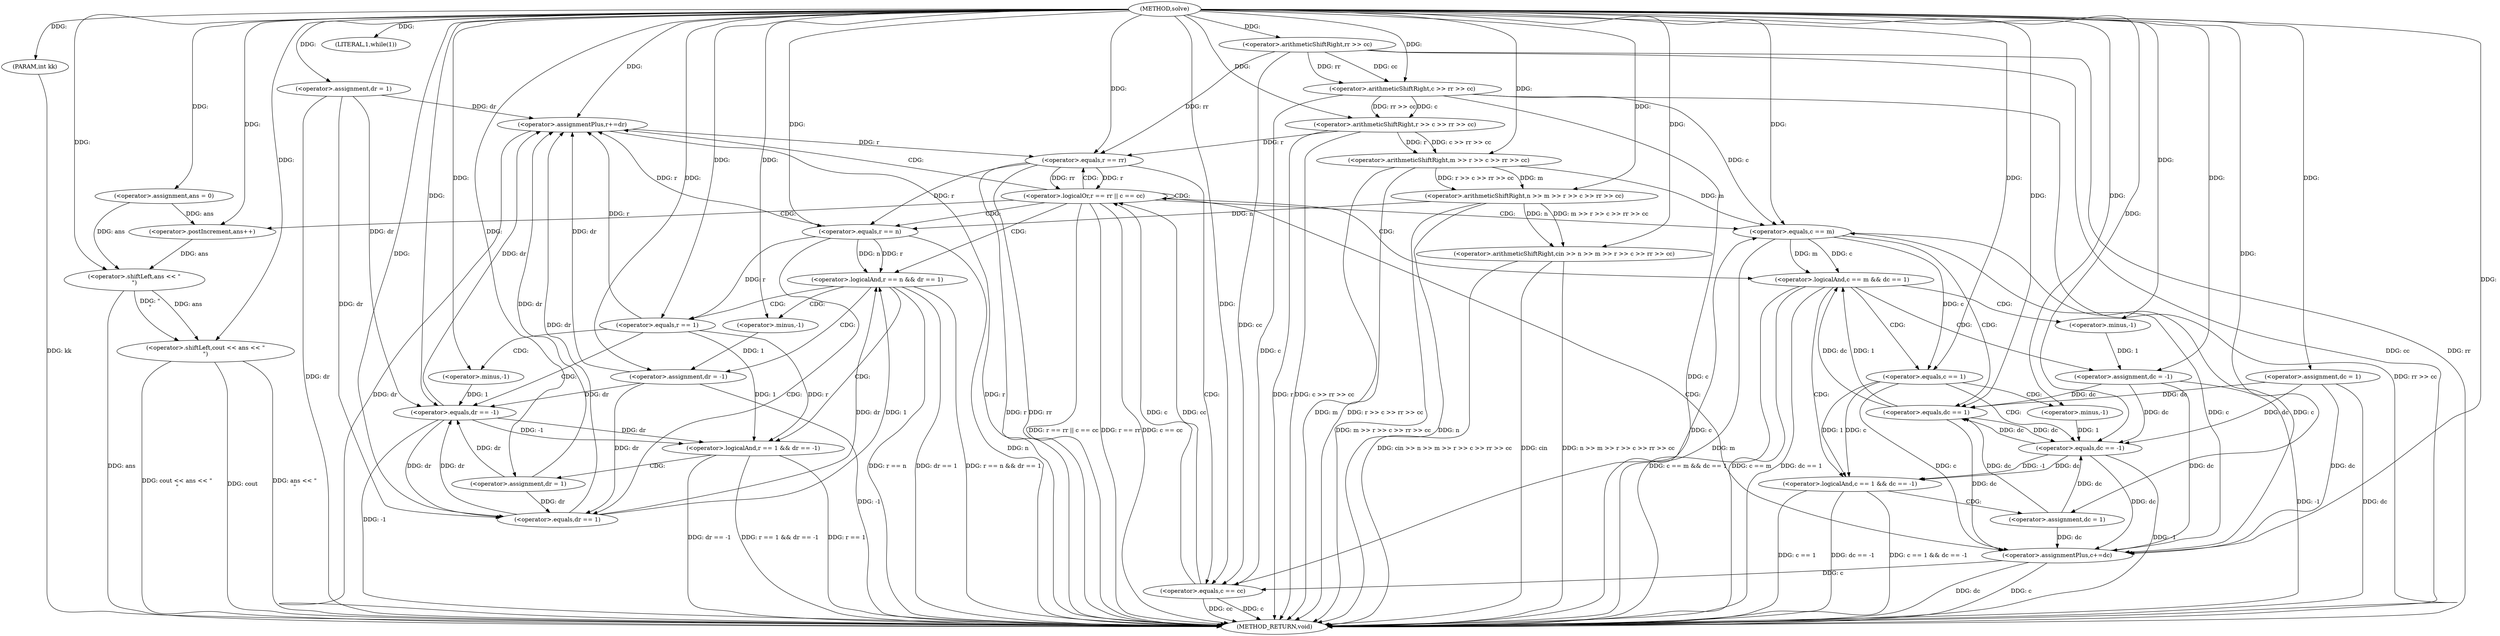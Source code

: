 digraph "solve" {  
"1000102" [label = "(METHOD,solve)" ]
"1000205" [label = "(METHOD_RETURN,void)" ]
"1000103" [label = "(PARAM,int kk)" ]
"1000105" [label = "(<operator>.arithmeticShiftRight,cin >> n >> m >> r >> c >> rr >> cc)" ]
"1000119" [label = "(<operator>.assignment,ans = 0)" ]
"1000123" [label = "(<operator>.assignment,dr = 1)" ]
"1000127" [label = "(<operator>.assignment,dc = 1)" ]
"1000200" [label = "(<operator>.shiftLeft,cout << ans << \"\n\")" ]
"1000131" [label = "(LITERAL,1,while(1))" ]
"1000107" [label = "(<operator>.arithmeticShiftRight,n >> m >> r >> c >> rr >> cc)" ]
"1000192" [label = "(<operator>.assignmentPlus,r+=dr)" ]
"1000195" [label = "(<operator>.assignmentPlus,c+=dc)" ]
"1000198" [label = "(<operator>.postIncrement,ans++)" ]
"1000202" [label = "(<operator>.shiftLeft,ans << \"\n\")" ]
"1000109" [label = "(<operator>.arithmeticShiftRight,m >> r >> c >> rr >> cc)" ]
"1000134" [label = "(<operator>.logicalOr,r == rr || c == cc)" ]
"1000143" [label = "(<operator>.logicalAnd,r == n && dr == 1)" ]
"1000150" [label = "(<operator>.assignment,dr = -1)" ]
"1000168" [label = "(<operator>.logicalAnd,c == m && dc == 1)" ]
"1000175" [label = "(<operator>.assignment,dc = -1)" ]
"1000111" [label = "(<operator>.arithmeticShiftRight,r >> c >> rr >> cc)" ]
"1000113" [label = "(<operator>.arithmeticShiftRight,c >> rr >> cc)" ]
"1000135" [label = "(<operator>.equals,r == rr)" ]
"1000138" [label = "(<operator>.equals,c == cc)" ]
"1000144" [label = "(<operator>.equals,r == n)" ]
"1000147" [label = "(<operator>.equals,dr == 1)" ]
"1000152" [label = "(<operator>.minus,-1)" ]
"1000156" [label = "(<operator>.logicalAnd,r == 1 && dr == -1)" ]
"1000164" [label = "(<operator>.assignment,dr = 1)" ]
"1000169" [label = "(<operator>.equals,c == m)" ]
"1000172" [label = "(<operator>.equals,dc == 1)" ]
"1000177" [label = "(<operator>.minus,-1)" ]
"1000181" [label = "(<operator>.logicalAnd,c == 1 && dc == -1)" ]
"1000189" [label = "(<operator>.assignment,dc = 1)" ]
"1000115" [label = "(<operator>.arithmeticShiftRight,rr >> cc)" ]
"1000157" [label = "(<operator>.equals,r == 1)" ]
"1000160" [label = "(<operator>.equals,dr == -1)" ]
"1000182" [label = "(<operator>.equals,c == 1)" ]
"1000185" [label = "(<operator>.equals,dc == -1)" ]
"1000162" [label = "(<operator>.minus,-1)" ]
"1000187" [label = "(<operator>.minus,-1)" ]
  "1000103" -> "1000205"  [ label = "DDG: kk"] 
  "1000107" -> "1000205"  [ label = "DDG: n"] 
  "1000109" -> "1000205"  [ label = "DDG: m"] 
  "1000111" -> "1000205"  [ label = "DDG: r"] 
  "1000113" -> "1000205"  [ label = "DDG: c"] 
  "1000115" -> "1000205"  [ label = "DDG: rr"] 
  "1000115" -> "1000205"  [ label = "DDG: cc"] 
  "1000113" -> "1000205"  [ label = "DDG: rr >> cc"] 
  "1000111" -> "1000205"  [ label = "DDG: c >> rr >> cc"] 
  "1000109" -> "1000205"  [ label = "DDG: r >> c >> rr >> cc"] 
  "1000107" -> "1000205"  [ label = "DDG: m >> r >> c >> rr >> cc"] 
  "1000105" -> "1000205"  [ label = "DDG: n >> m >> r >> c >> rr >> cc"] 
  "1000105" -> "1000205"  [ label = "DDG: cin >> n >> m >> r >> c >> rr >> cc"] 
  "1000123" -> "1000205"  [ label = "DDG: dr"] 
  "1000127" -> "1000205"  [ label = "DDG: dc"] 
  "1000135" -> "1000205"  [ label = "DDG: r"] 
  "1000135" -> "1000205"  [ label = "DDG: rr"] 
  "1000134" -> "1000205"  [ label = "DDG: r == rr"] 
  "1000138" -> "1000205"  [ label = "DDG: c"] 
  "1000138" -> "1000205"  [ label = "DDG: cc"] 
  "1000134" -> "1000205"  [ label = "DDG: c == cc"] 
  "1000134" -> "1000205"  [ label = "DDG: r == rr || c == cc"] 
  "1000144" -> "1000205"  [ label = "DDG: n"] 
  "1000143" -> "1000205"  [ label = "DDG: r == n"] 
  "1000143" -> "1000205"  [ label = "DDG: dr == 1"] 
  "1000143" -> "1000205"  [ label = "DDG: r == n && dr == 1"] 
  "1000156" -> "1000205"  [ label = "DDG: r == 1"] 
  "1000160" -> "1000205"  [ label = "DDG: -1"] 
  "1000156" -> "1000205"  [ label = "DDG: dr == -1"] 
  "1000156" -> "1000205"  [ label = "DDG: r == 1 && dr == -1"] 
  "1000150" -> "1000205"  [ label = "DDG: -1"] 
  "1000169" -> "1000205"  [ label = "DDG: m"] 
  "1000168" -> "1000205"  [ label = "DDG: c == m"] 
  "1000168" -> "1000205"  [ label = "DDG: dc == 1"] 
  "1000168" -> "1000205"  [ label = "DDG: c == m && dc == 1"] 
  "1000181" -> "1000205"  [ label = "DDG: c == 1"] 
  "1000185" -> "1000205"  [ label = "DDG: -1"] 
  "1000181" -> "1000205"  [ label = "DDG: dc == -1"] 
  "1000181" -> "1000205"  [ label = "DDG: c == 1 && dc == -1"] 
  "1000175" -> "1000205"  [ label = "DDG: -1"] 
  "1000192" -> "1000205"  [ label = "DDG: r"] 
  "1000192" -> "1000205"  [ label = "DDG: dr"] 
  "1000195" -> "1000205"  [ label = "DDG: c"] 
  "1000195" -> "1000205"  [ label = "DDG: dc"] 
  "1000202" -> "1000205"  [ label = "DDG: ans"] 
  "1000200" -> "1000205"  [ label = "DDG: ans << \"\n\""] 
  "1000200" -> "1000205"  [ label = "DDG: cout << ans << \"\n\""] 
  "1000200" -> "1000205"  [ label = "DDG: cout"] 
  "1000105" -> "1000205"  [ label = "DDG: cin"] 
  "1000102" -> "1000103"  [ label = "DDG: "] 
  "1000102" -> "1000119"  [ label = "DDG: "] 
  "1000102" -> "1000123"  [ label = "DDG: "] 
  "1000102" -> "1000127"  [ label = "DDG: "] 
  "1000102" -> "1000105"  [ label = "DDG: "] 
  "1000107" -> "1000105"  [ label = "DDG: m >> r >> c >> rr >> cc"] 
  "1000107" -> "1000105"  [ label = "DDG: n"] 
  "1000102" -> "1000131"  [ label = "DDG: "] 
  "1000102" -> "1000200"  [ label = "DDG: "] 
  "1000202" -> "1000200"  [ label = "DDG: ans"] 
  "1000202" -> "1000200"  [ label = "DDG: \"\n\""] 
  "1000102" -> "1000107"  [ label = "DDG: "] 
  "1000109" -> "1000107"  [ label = "DDG: m"] 
  "1000109" -> "1000107"  [ label = "DDG: r >> c >> rr >> cc"] 
  "1000123" -> "1000192"  [ label = "DDG: dr"] 
  "1000147" -> "1000192"  [ label = "DDG: dr"] 
  "1000160" -> "1000192"  [ label = "DDG: dr"] 
  "1000164" -> "1000192"  [ label = "DDG: dr"] 
  "1000150" -> "1000192"  [ label = "DDG: dr"] 
  "1000102" -> "1000192"  [ label = "DDG: "] 
  "1000127" -> "1000195"  [ label = "DDG: dc"] 
  "1000172" -> "1000195"  [ label = "DDG: dc"] 
  "1000185" -> "1000195"  [ label = "DDG: dc"] 
  "1000189" -> "1000195"  [ label = "DDG: dc"] 
  "1000175" -> "1000195"  [ label = "DDG: dc"] 
  "1000102" -> "1000195"  [ label = "DDG: "] 
  "1000119" -> "1000202"  [ label = "DDG: ans"] 
  "1000198" -> "1000202"  [ label = "DDG: ans"] 
  "1000102" -> "1000202"  [ label = "DDG: "] 
  "1000102" -> "1000109"  [ label = "DDG: "] 
  "1000111" -> "1000109"  [ label = "DDG: r"] 
  "1000111" -> "1000109"  [ label = "DDG: c >> rr >> cc"] 
  "1000152" -> "1000150"  [ label = "DDG: 1"] 
  "1000177" -> "1000175"  [ label = "DDG: 1"] 
  "1000144" -> "1000192"  [ label = "DDG: r"] 
  "1000157" -> "1000192"  [ label = "DDG: r"] 
  "1000169" -> "1000195"  [ label = "DDG: c"] 
  "1000182" -> "1000195"  [ label = "DDG: c"] 
  "1000119" -> "1000198"  [ label = "DDG: ans"] 
  "1000102" -> "1000198"  [ label = "DDG: "] 
  "1000102" -> "1000111"  [ label = "DDG: "] 
  "1000113" -> "1000111"  [ label = "DDG: rr >> cc"] 
  "1000113" -> "1000111"  [ label = "DDG: c"] 
  "1000135" -> "1000134"  [ label = "DDG: rr"] 
  "1000135" -> "1000134"  [ label = "DDG: r"] 
  "1000138" -> "1000134"  [ label = "DDG: c"] 
  "1000138" -> "1000134"  [ label = "DDG: cc"] 
  "1000144" -> "1000143"  [ label = "DDG: n"] 
  "1000144" -> "1000143"  [ label = "DDG: r"] 
  "1000147" -> "1000143"  [ label = "DDG: dr"] 
  "1000147" -> "1000143"  [ label = "DDG: 1"] 
  "1000102" -> "1000150"  [ label = "DDG: "] 
  "1000169" -> "1000168"  [ label = "DDG: c"] 
  "1000169" -> "1000168"  [ label = "DDG: m"] 
  "1000172" -> "1000168"  [ label = "DDG: 1"] 
  "1000172" -> "1000168"  [ label = "DDG: dc"] 
  "1000102" -> "1000175"  [ label = "DDG: "] 
  "1000102" -> "1000113"  [ label = "DDG: "] 
  "1000115" -> "1000113"  [ label = "DDG: cc"] 
  "1000115" -> "1000113"  [ label = "DDG: rr"] 
  "1000111" -> "1000135"  [ label = "DDG: r"] 
  "1000192" -> "1000135"  [ label = "DDG: r"] 
  "1000102" -> "1000135"  [ label = "DDG: "] 
  "1000115" -> "1000135"  [ label = "DDG: rr"] 
  "1000113" -> "1000138"  [ label = "DDG: c"] 
  "1000195" -> "1000138"  [ label = "DDG: c"] 
  "1000102" -> "1000138"  [ label = "DDG: "] 
  "1000115" -> "1000138"  [ label = "DDG: cc"] 
  "1000135" -> "1000144"  [ label = "DDG: r"] 
  "1000102" -> "1000144"  [ label = "DDG: "] 
  "1000107" -> "1000144"  [ label = "DDG: n"] 
  "1000123" -> "1000147"  [ label = "DDG: dr"] 
  "1000102" -> "1000147"  [ label = "DDG: "] 
  "1000160" -> "1000147"  [ label = "DDG: dr"] 
  "1000164" -> "1000147"  [ label = "DDG: dr"] 
  "1000150" -> "1000147"  [ label = "DDG: dr"] 
  "1000102" -> "1000152"  [ label = "DDG: "] 
  "1000102" -> "1000164"  [ label = "DDG: "] 
  "1000113" -> "1000169"  [ label = "DDG: c"] 
  "1000138" -> "1000169"  [ label = "DDG: c"] 
  "1000195" -> "1000169"  [ label = "DDG: c"] 
  "1000102" -> "1000169"  [ label = "DDG: "] 
  "1000109" -> "1000169"  [ label = "DDG: m"] 
  "1000127" -> "1000172"  [ label = "DDG: dc"] 
  "1000102" -> "1000172"  [ label = "DDG: "] 
  "1000185" -> "1000172"  [ label = "DDG: dc"] 
  "1000189" -> "1000172"  [ label = "DDG: dc"] 
  "1000175" -> "1000172"  [ label = "DDG: dc"] 
  "1000102" -> "1000177"  [ label = "DDG: "] 
  "1000102" -> "1000189"  [ label = "DDG: "] 
  "1000102" -> "1000115"  [ label = "DDG: "] 
  "1000157" -> "1000156"  [ label = "DDG: 1"] 
  "1000157" -> "1000156"  [ label = "DDG: r"] 
  "1000160" -> "1000156"  [ label = "DDG: -1"] 
  "1000160" -> "1000156"  [ label = "DDG: dr"] 
  "1000182" -> "1000181"  [ label = "DDG: c"] 
  "1000182" -> "1000181"  [ label = "DDG: 1"] 
  "1000185" -> "1000181"  [ label = "DDG: -1"] 
  "1000185" -> "1000181"  [ label = "DDG: dc"] 
  "1000144" -> "1000157"  [ label = "DDG: r"] 
  "1000102" -> "1000157"  [ label = "DDG: "] 
  "1000123" -> "1000160"  [ label = "DDG: dr"] 
  "1000147" -> "1000160"  [ label = "DDG: dr"] 
  "1000102" -> "1000160"  [ label = "DDG: "] 
  "1000164" -> "1000160"  [ label = "DDG: dr"] 
  "1000150" -> "1000160"  [ label = "DDG: dr"] 
  "1000162" -> "1000160"  [ label = "DDG: 1"] 
  "1000169" -> "1000182"  [ label = "DDG: c"] 
  "1000102" -> "1000182"  [ label = "DDG: "] 
  "1000127" -> "1000185"  [ label = "DDG: dc"] 
  "1000172" -> "1000185"  [ label = "DDG: dc"] 
  "1000102" -> "1000185"  [ label = "DDG: "] 
  "1000189" -> "1000185"  [ label = "DDG: dc"] 
  "1000175" -> "1000185"  [ label = "DDG: dc"] 
  "1000187" -> "1000185"  [ label = "DDG: 1"] 
  "1000102" -> "1000162"  [ label = "DDG: "] 
  "1000102" -> "1000187"  [ label = "DDG: "] 
  "1000134" -> "1000195"  [ label = "CDG: "] 
  "1000134" -> "1000144"  [ label = "CDG: "] 
  "1000134" -> "1000169"  [ label = "CDG: "] 
  "1000134" -> "1000168"  [ label = "CDG: "] 
  "1000134" -> "1000143"  [ label = "CDG: "] 
  "1000134" -> "1000192"  [ label = "CDG: "] 
  "1000134" -> "1000198"  [ label = "CDG: "] 
  "1000134" -> "1000135"  [ label = "CDG: "] 
  "1000134" -> "1000134"  [ label = "CDG: "] 
  "1000143" -> "1000156"  [ label = "CDG: "] 
  "1000143" -> "1000152"  [ label = "CDG: "] 
  "1000143" -> "1000150"  [ label = "CDG: "] 
  "1000143" -> "1000157"  [ label = "CDG: "] 
  "1000168" -> "1000182"  [ label = "CDG: "] 
  "1000168" -> "1000175"  [ label = "CDG: "] 
  "1000168" -> "1000177"  [ label = "CDG: "] 
  "1000168" -> "1000181"  [ label = "CDG: "] 
  "1000135" -> "1000138"  [ label = "CDG: "] 
  "1000144" -> "1000147"  [ label = "CDG: "] 
  "1000169" -> "1000172"  [ label = "CDG: "] 
  "1000156" -> "1000164"  [ label = "CDG: "] 
  "1000181" -> "1000189"  [ label = "CDG: "] 
  "1000157" -> "1000160"  [ label = "CDG: "] 
  "1000157" -> "1000162"  [ label = "CDG: "] 
  "1000182" -> "1000187"  [ label = "CDG: "] 
  "1000182" -> "1000185"  [ label = "CDG: "] 
}

